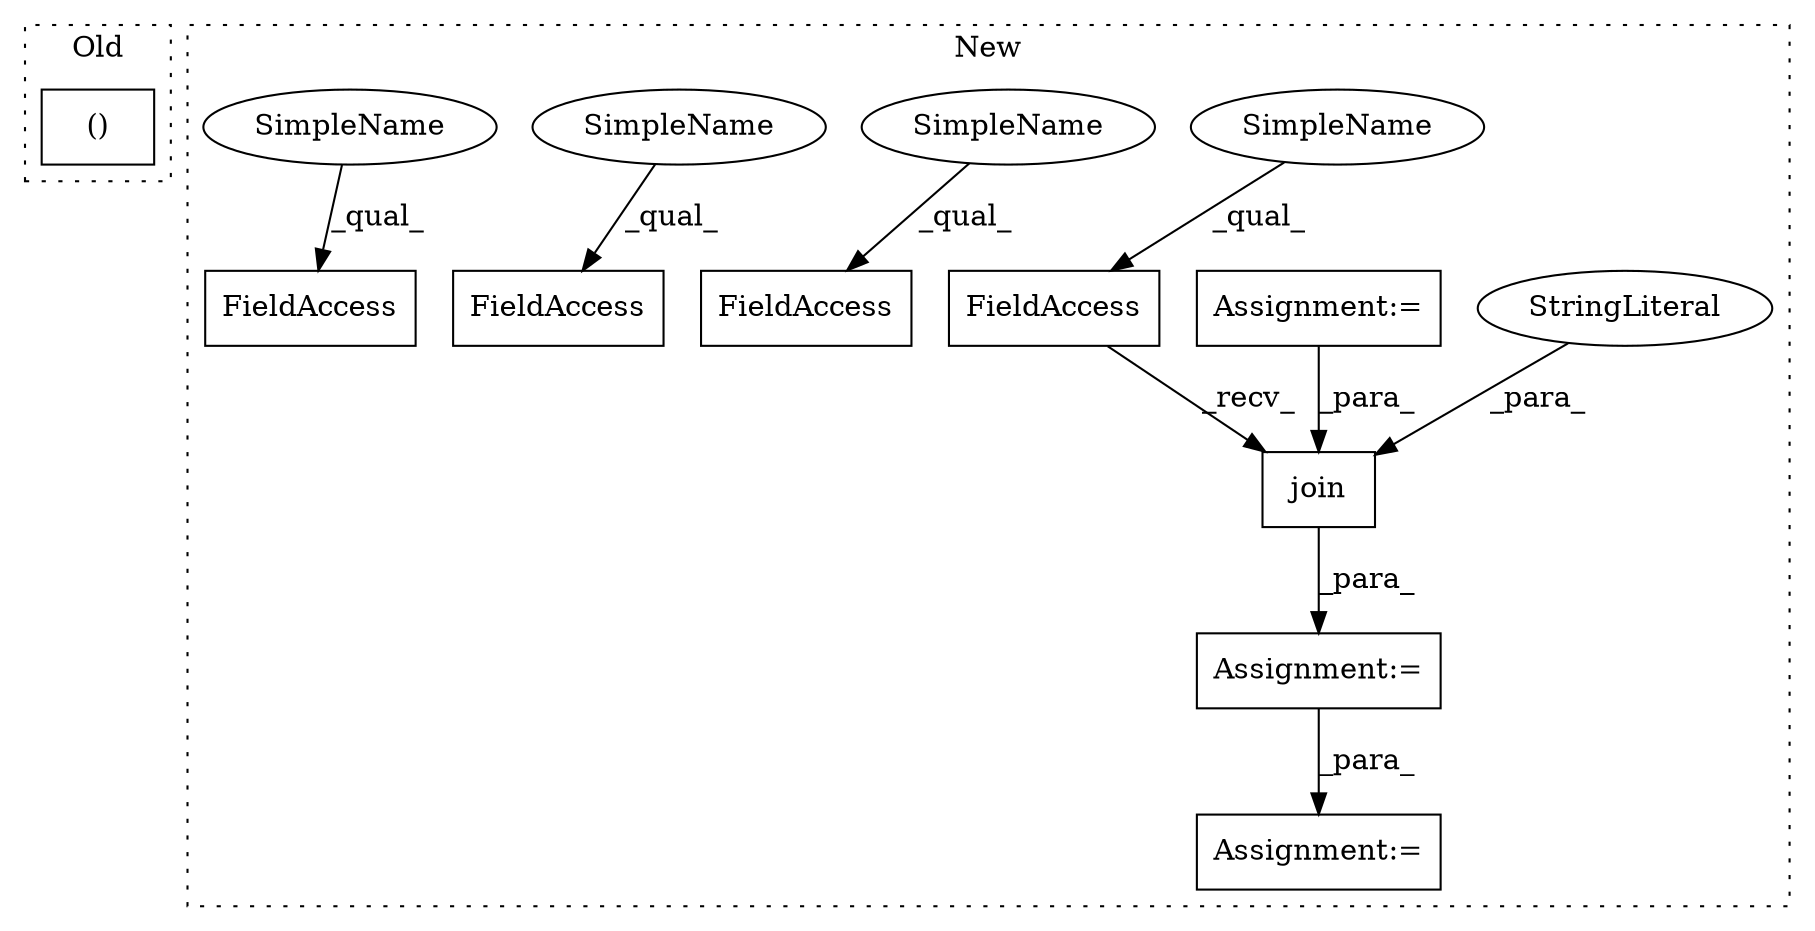 digraph G {
subgraph cluster0 {
1 [label="()" a="106" s="623" l="39" shape="box"];
label = "Old";
style="dotted";
}
subgraph cluster1 {
2 [label="join" a="32" s="803,830" l="5,1" shape="box"];
3 [label="FieldAccess" a="22" s="795" l="7" shape="box"];
4 [label="StringLiteral" a="45" s="818" l="12" shape="ellipse"];
5 [label="Assignment:=" a="7" s="794" l="1" shape="box"];
6 [label="Assignment:=" a="7" s="963" l="1" shape="box"];
7 [label="FieldAccess" a="22" s="1433" l="7" shape="box"];
8 [label="FieldAccess" a="22" s="874" l="7" shape="box"];
9 [label="FieldAccess" a="22" s="964" l="7" shape="box"];
10 [label="Assignment:=" a="7" s="523" l="8" shape="box"];
11 [label="SimpleName" a="42" s="795" l="2" shape="ellipse"];
12 [label="SimpleName" a="42" s="874" l="2" shape="ellipse"];
13 [label="SimpleName" a="42" s="964" l="2" shape="ellipse"];
14 [label="SimpleName" a="42" s="1433" l="2" shape="ellipse"];
label = "New";
style="dotted";
}
2 -> 5 [label="_para_"];
3 -> 2 [label="_recv_"];
4 -> 2 [label="_para_"];
5 -> 6 [label="_para_"];
10 -> 2 [label="_para_"];
11 -> 3 [label="_qual_"];
12 -> 8 [label="_qual_"];
13 -> 9 [label="_qual_"];
14 -> 7 [label="_qual_"];
}
